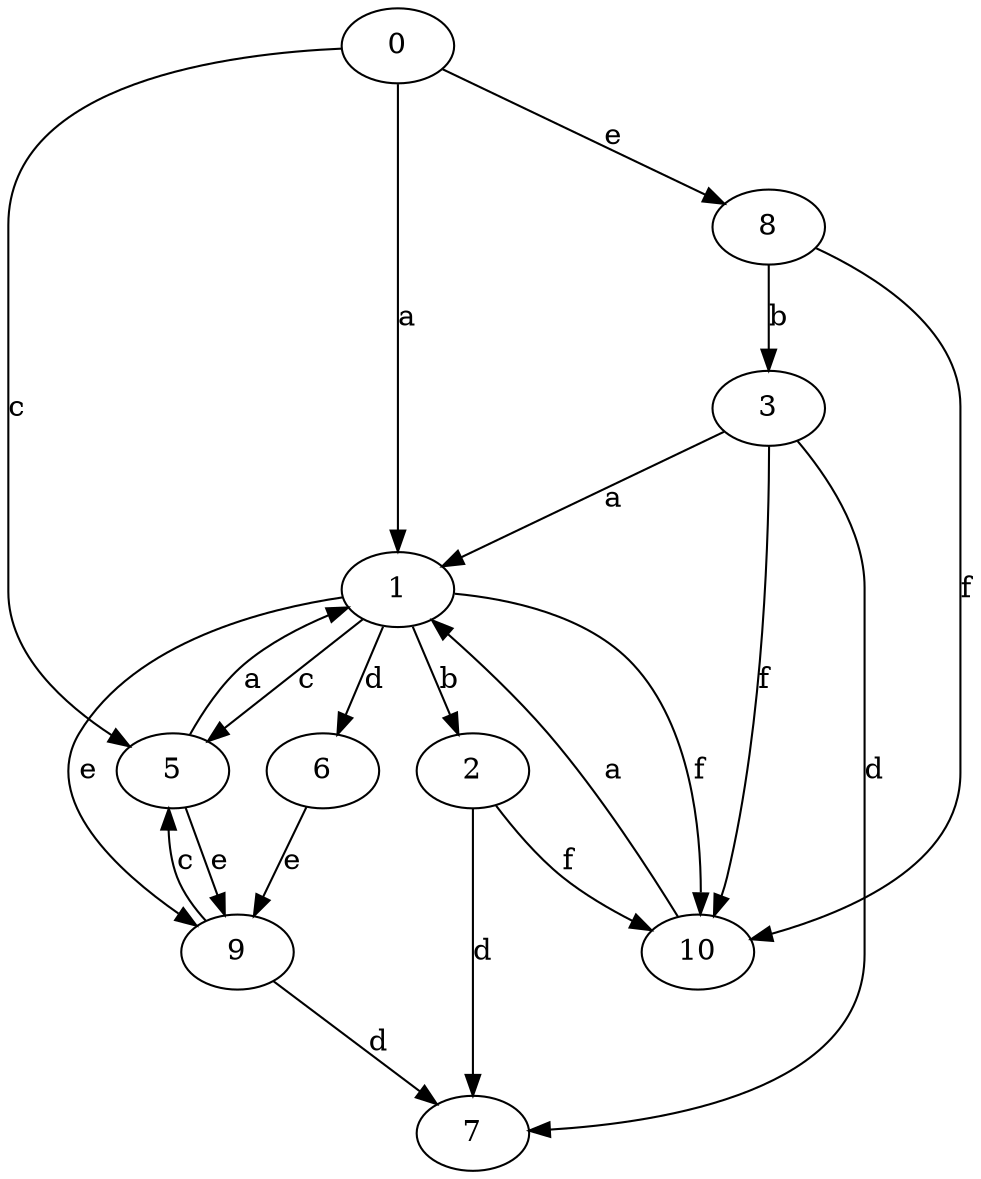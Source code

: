 strict digraph  {
1;
2;
3;
5;
0;
6;
7;
8;
9;
10;
1 -> 2  [label=b];
1 -> 5  [label=c];
1 -> 6  [label=d];
1 -> 9  [label=e];
1 -> 10  [label=f];
2 -> 7  [label=d];
2 -> 10  [label=f];
3 -> 1  [label=a];
3 -> 7  [label=d];
3 -> 10  [label=f];
5 -> 1  [label=a];
5 -> 9  [label=e];
0 -> 1  [label=a];
0 -> 5  [label=c];
0 -> 8  [label=e];
6 -> 9  [label=e];
8 -> 3  [label=b];
8 -> 10  [label=f];
9 -> 5  [label=c];
9 -> 7  [label=d];
10 -> 1  [label=a];
}
